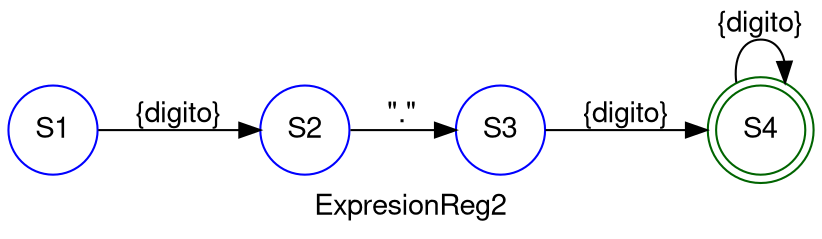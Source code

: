 digraph finite_state_machine {
	fontname="Helvetica,Arial,sans-serif"
	node [fontname="Helvetica,Arial,sans-serif"]
	edge [fontname="Helvetica,Arial,sans-serif"]
	rankdir=LR;node [shape = doublecircle color=darkgreen]; S4;
node [shape = circle color=blue];
S1 -> S2 [label = "{digito}"];
S2 -> S3 [label = "\".\""];
S3 -> S4 [label = "{digito}"];
S4 -> S4 [label = "{digito}"];
label = "ExpresionReg2";
}